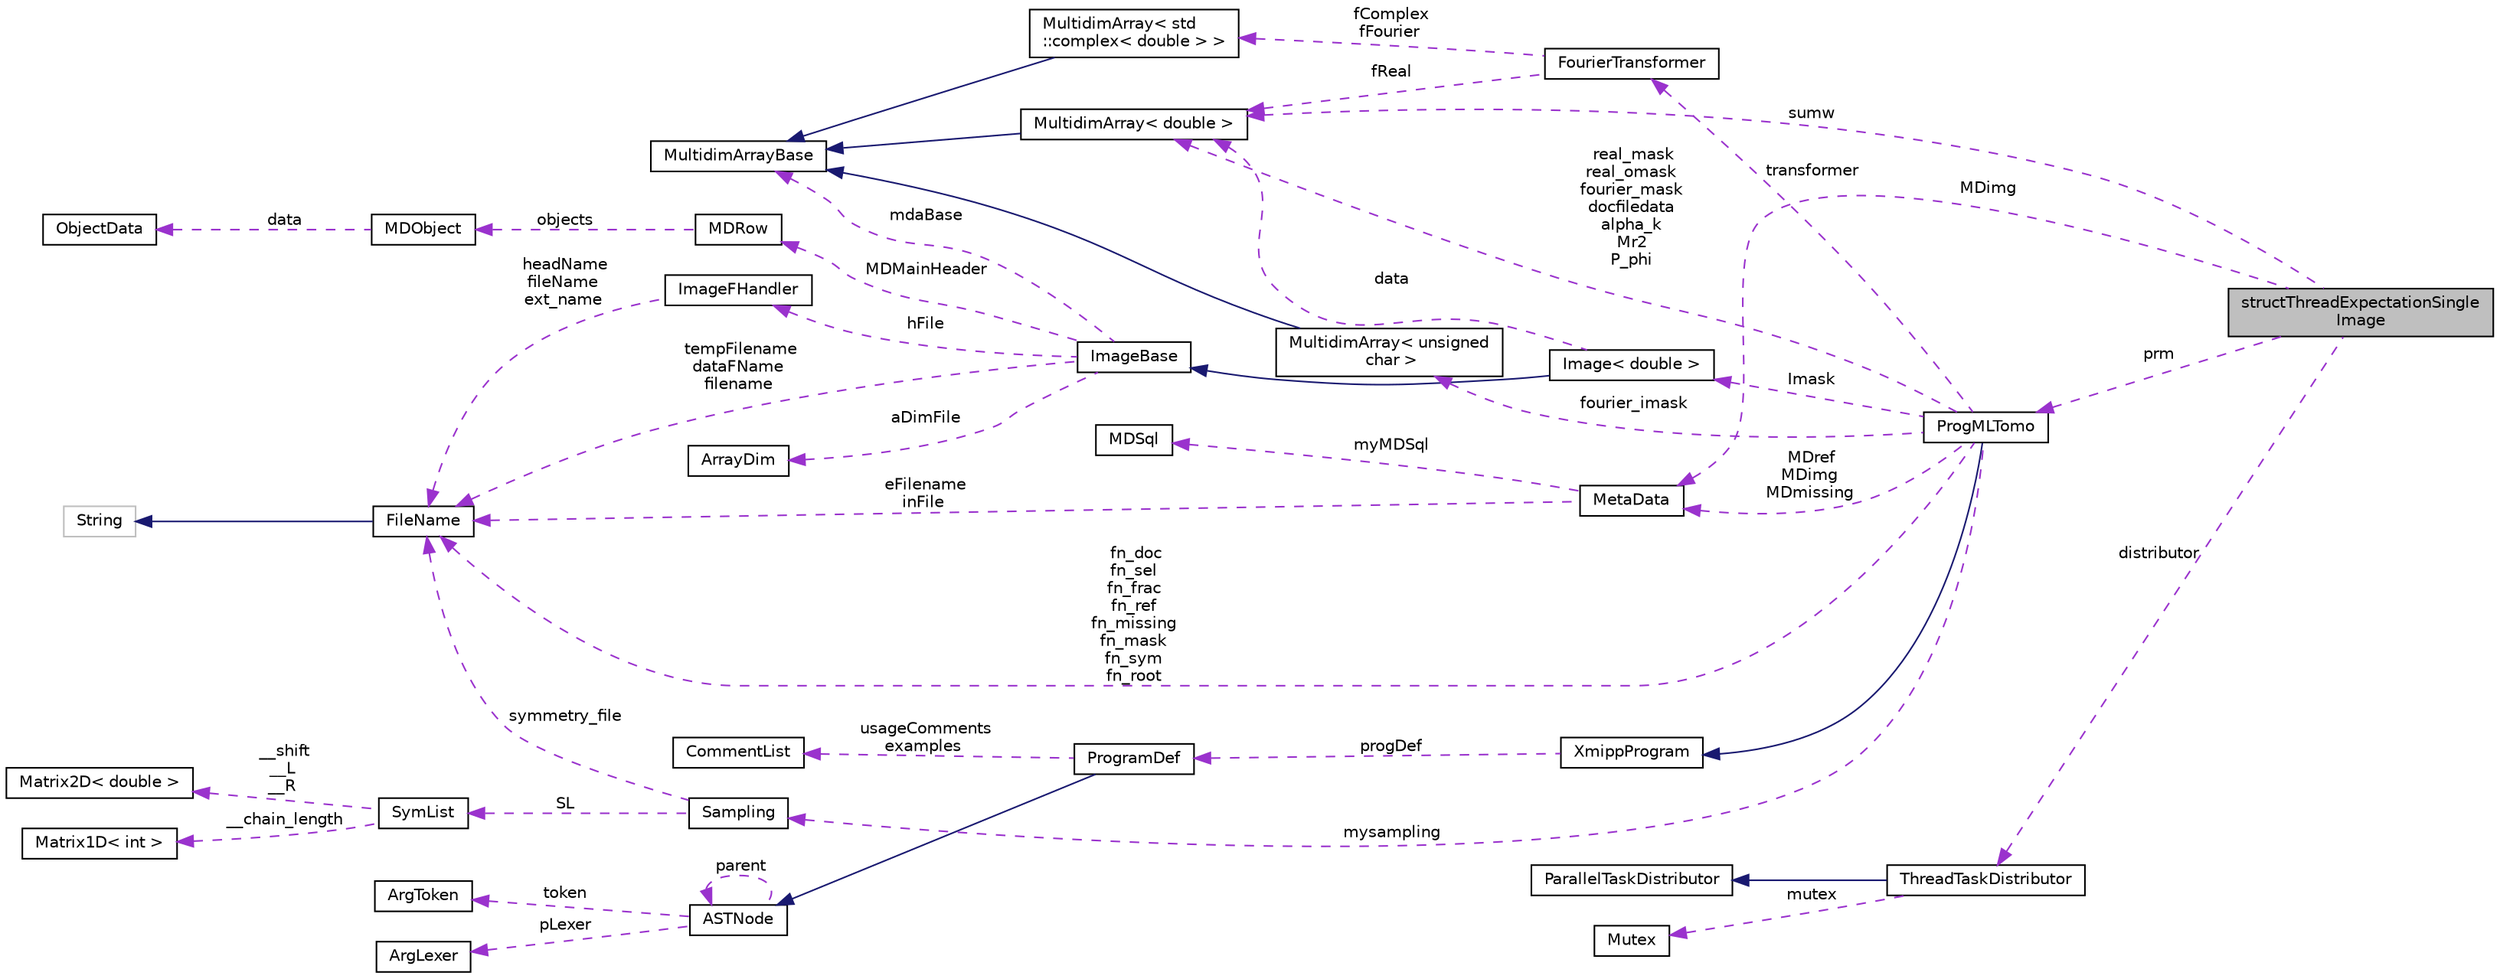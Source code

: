 digraph "structThreadExpectationSingleImage"
{
  edge [fontname="Helvetica",fontsize="10",labelfontname="Helvetica",labelfontsize="10"];
  node [fontname="Helvetica",fontsize="10",shape=record];
  rankdir="LR";
  Node1 [label="structThreadExpectationSingle\lImage",height=0.2,width=0.4,color="black", fillcolor="grey75", style="filled", fontcolor="black"];
  Node2 -> Node1 [dir="back",color="darkorchid3",fontsize="10",style="dashed",label=" MDimg" ,fontname="Helvetica"];
  Node2 [label="MetaData",height=0.2,width=0.4,color="black", fillcolor="white", style="filled",URL="$classMetaData.html"];
  Node3 -> Node2 [dir="back",color="darkorchid3",fontsize="10",style="dashed",label=" myMDSql" ,fontname="Helvetica"];
  Node3 [label="MDSql",height=0.2,width=0.4,color="black", fillcolor="white", style="filled",URL="$classMDSql.html"];
  Node4 -> Node2 [dir="back",color="darkorchid3",fontsize="10",style="dashed",label=" eFilename\ninFile" ,fontname="Helvetica"];
  Node4 [label="FileName",height=0.2,width=0.4,color="black", fillcolor="white", style="filled",URL="$classFileName.html"];
  Node5 -> Node4 [dir="back",color="midnightblue",fontsize="10",style="solid",fontname="Helvetica"];
  Node5 [label="String",height=0.2,width=0.4,color="grey75", fillcolor="white", style="filled"];
  Node6 -> Node1 [dir="back",color="darkorchid3",fontsize="10",style="dashed",label=" prm" ,fontname="Helvetica"];
  Node6 [label="ProgMLTomo",height=0.2,width=0.4,color="black", fillcolor="white", style="filled",URL="$classProgMLTomo.html"];
  Node7 -> Node6 [dir="back",color="midnightblue",fontsize="10",style="solid",fontname="Helvetica"];
  Node7 [label="XmippProgram",height=0.2,width=0.4,color="black", fillcolor="white", style="filled",URL="$classXmippProgram.html"];
  Node8 -> Node7 [dir="back",color="darkorchid3",fontsize="10",style="dashed",label=" progDef" ,fontname="Helvetica"];
  Node8 [label="ProgramDef",height=0.2,width=0.4,color="black", fillcolor="white", style="filled",URL="$classProgramDef.html"];
  Node9 -> Node8 [dir="back",color="midnightblue",fontsize="10",style="solid",fontname="Helvetica"];
  Node9 [label="ASTNode",height=0.2,width=0.4,color="black", fillcolor="white", style="filled",URL="$classASTNode.html"];
  Node10 -> Node9 [dir="back",color="darkorchid3",fontsize="10",style="dashed",label=" token" ,fontname="Helvetica"];
  Node10 [label="ArgToken",height=0.2,width=0.4,color="black", fillcolor="white", style="filled",URL="$classArgToken.html"];
  Node11 -> Node9 [dir="back",color="darkorchid3",fontsize="10",style="dashed",label=" pLexer" ,fontname="Helvetica"];
  Node11 [label="ArgLexer",height=0.2,width=0.4,color="black", fillcolor="white", style="filled",URL="$classArgLexer.html"];
  Node9 -> Node9 [dir="back",color="darkorchid3",fontsize="10",style="dashed",label=" parent" ,fontname="Helvetica"];
  Node12 -> Node8 [dir="back",color="darkorchid3",fontsize="10",style="dashed",label=" usageComments\nexamples" ,fontname="Helvetica"];
  Node12 [label="CommentList",height=0.2,width=0.4,color="black", fillcolor="white", style="filled",URL="$classCommentList.html"];
  Node2 -> Node6 [dir="back",color="darkorchid3",fontsize="10",style="dashed",label=" MDref\nMDimg\nMDmissing" ,fontname="Helvetica"];
  Node13 -> Node6 [dir="back",color="darkorchid3",fontsize="10",style="dashed",label=" transformer" ,fontname="Helvetica"];
  Node13 [label="FourierTransformer",height=0.2,width=0.4,color="black", fillcolor="white", style="filled",URL="$classFourierTransformer.html"];
  Node14 -> Node13 [dir="back",color="darkorchid3",fontsize="10",style="dashed",label=" fReal" ,fontname="Helvetica"];
  Node14 [label="MultidimArray\< double \>",height=0.2,width=0.4,color="black", fillcolor="white", style="filled",URL="$classMultidimArray.html"];
  Node15 -> Node14 [dir="back",color="midnightblue",fontsize="10",style="solid",fontname="Helvetica"];
  Node15 [label="MultidimArrayBase",height=0.2,width=0.4,color="black", fillcolor="white", style="filled",URL="$classMultidimArrayBase.html"];
  Node16 -> Node13 [dir="back",color="darkorchid3",fontsize="10",style="dashed",label=" fComplex\nfFourier" ,fontname="Helvetica"];
  Node16 [label="MultidimArray\< std\l::complex\< double \> \>",height=0.2,width=0.4,color="black", fillcolor="white", style="filled",URL="$classMultidimArray.html"];
  Node15 -> Node16 [dir="back",color="midnightblue",fontsize="10",style="solid",fontname="Helvetica"];
  Node17 -> Node6 [dir="back",color="darkorchid3",fontsize="10",style="dashed",label=" Imask" ,fontname="Helvetica"];
  Node17 [label="Image\< double \>",height=0.2,width=0.4,color="black", fillcolor="white", style="filled",URL="$classImage.html"];
  Node18 -> Node17 [dir="back",color="midnightblue",fontsize="10",style="solid",fontname="Helvetica"];
  Node18 [label="ImageBase",height=0.2,width=0.4,color="black", fillcolor="white", style="filled",URL="$classImageBase.html",tooltip="Image base class. "];
  Node15 -> Node18 [dir="back",color="darkorchid3",fontsize="10",style="dashed",label=" mdaBase" ,fontname="Helvetica"];
  Node19 -> Node18 [dir="back",color="darkorchid3",fontsize="10",style="dashed",label=" hFile" ,fontname="Helvetica"];
  Node19 [label="ImageFHandler",height=0.2,width=0.4,color="black", fillcolor="white", style="filled",URL="$structImageFHandler.html"];
  Node4 -> Node19 [dir="back",color="darkorchid3",fontsize="10",style="dashed",label=" headName\nfileName\next_name" ,fontname="Helvetica"];
  Node20 -> Node18 [dir="back",color="darkorchid3",fontsize="10",style="dashed",label=" MDMainHeader" ,fontname="Helvetica"];
  Node20 [label="MDRow",height=0.2,width=0.4,color="black", fillcolor="white", style="filled",URL="$classMDRow.html"];
  Node21 -> Node20 [dir="back",color="darkorchid3",fontsize="10",style="dashed",label=" objects" ,fontname="Helvetica"];
  Node21 [label="MDObject",height=0.2,width=0.4,color="black", fillcolor="white", style="filled",URL="$classMDObject.html"];
  Node22 -> Node21 [dir="back",color="darkorchid3",fontsize="10",style="dashed",label=" data" ,fontname="Helvetica"];
  Node22 [label="ObjectData",height=0.2,width=0.4,color="black", fillcolor="white", style="filled",URL="$unionObjectData.html"];
  Node23 -> Node18 [dir="back",color="darkorchid3",fontsize="10",style="dashed",label=" aDimFile" ,fontname="Helvetica"];
  Node23 [label="ArrayDim",height=0.2,width=0.4,color="black", fillcolor="white", style="filled",URL="$structArrayDim.html"];
  Node4 -> Node18 [dir="back",color="darkorchid3",fontsize="10",style="dashed",label=" tempFilename\ndataFName\nfilename" ,fontname="Helvetica"];
  Node14 -> Node17 [dir="back",color="darkorchid3",fontsize="10",style="dashed",label=" data" ,fontname="Helvetica"];
  Node14 -> Node6 [dir="back",color="darkorchid3",fontsize="10",style="dashed",label=" real_mask\nreal_omask\nfourier_mask\ndocfiledata\nalpha_k\nMr2\nP_phi" ,fontname="Helvetica"];
  Node24 -> Node6 [dir="back",color="darkorchid3",fontsize="10",style="dashed",label=" mysampling" ,fontname="Helvetica"];
  Node24 [label="Sampling",height=0.2,width=0.4,color="black", fillcolor="white", style="filled",URL="$classSampling.html"];
  Node25 -> Node24 [dir="back",color="darkorchid3",fontsize="10",style="dashed",label=" SL" ,fontname="Helvetica"];
  Node25 [label="SymList",height=0.2,width=0.4,color="black", fillcolor="white", style="filled",URL="$classSymList.html"];
  Node26 -> Node25 [dir="back",color="darkorchid3",fontsize="10",style="dashed",label=" __shift\n__L\n__R" ,fontname="Helvetica"];
  Node26 [label="Matrix2D\< double \>",height=0.2,width=0.4,color="black", fillcolor="white", style="filled",URL="$classMatrix2D.html"];
  Node27 -> Node25 [dir="back",color="darkorchid3",fontsize="10",style="dashed",label=" __chain_length" ,fontname="Helvetica"];
  Node27 [label="Matrix1D\< int \>",height=0.2,width=0.4,color="black", fillcolor="white", style="filled",URL="$classMatrix1D.html"];
  Node4 -> Node24 [dir="back",color="darkorchid3",fontsize="10",style="dashed",label=" symmetry_file" ,fontname="Helvetica"];
  Node28 -> Node6 [dir="back",color="darkorchid3",fontsize="10",style="dashed",label=" fourier_imask" ,fontname="Helvetica"];
  Node28 [label="MultidimArray\< unsigned\l char \>",height=0.2,width=0.4,color="black", fillcolor="white", style="filled",URL="$classMultidimArray.html"];
  Node15 -> Node28 [dir="back",color="midnightblue",fontsize="10",style="solid",fontname="Helvetica"];
  Node4 -> Node6 [dir="back",color="darkorchid3",fontsize="10",style="dashed",label=" fn_doc\nfn_sel\nfn_frac\nfn_ref\nfn_missing\nfn_mask\nfn_sym\nfn_root" ,fontname="Helvetica"];
  Node14 -> Node1 [dir="back",color="darkorchid3",fontsize="10",style="dashed",label=" sumw" ,fontname="Helvetica"];
  Node29 -> Node1 [dir="back",color="darkorchid3",fontsize="10",style="dashed",label=" distributor" ,fontname="Helvetica"];
  Node29 [label="ThreadTaskDistributor",height=0.2,width=0.4,color="black", fillcolor="white", style="filled",URL="$classThreadTaskDistributor.html"];
  Node30 -> Node29 [dir="back",color="midnightblue",fontsize="10",style="solid",fontname="Helvetica"];
  Node30 [label="ParallelTaskDistributor",height=0.2,width=0.4,color="black", fillcolor="white", style="filled",URL="$classParallelTaskDistributor.html"];
  Node31 -> Node29 [dir="back",color="darkorchid3",fontsize="10",style="dashed",label=" mutex" ,fontname="Helvetica"];
  Node31 [label="Mutex",height=0.2,width=0.4,color="black", fillcolor="white", style="filled",URL="$classMutex.html"];
}
